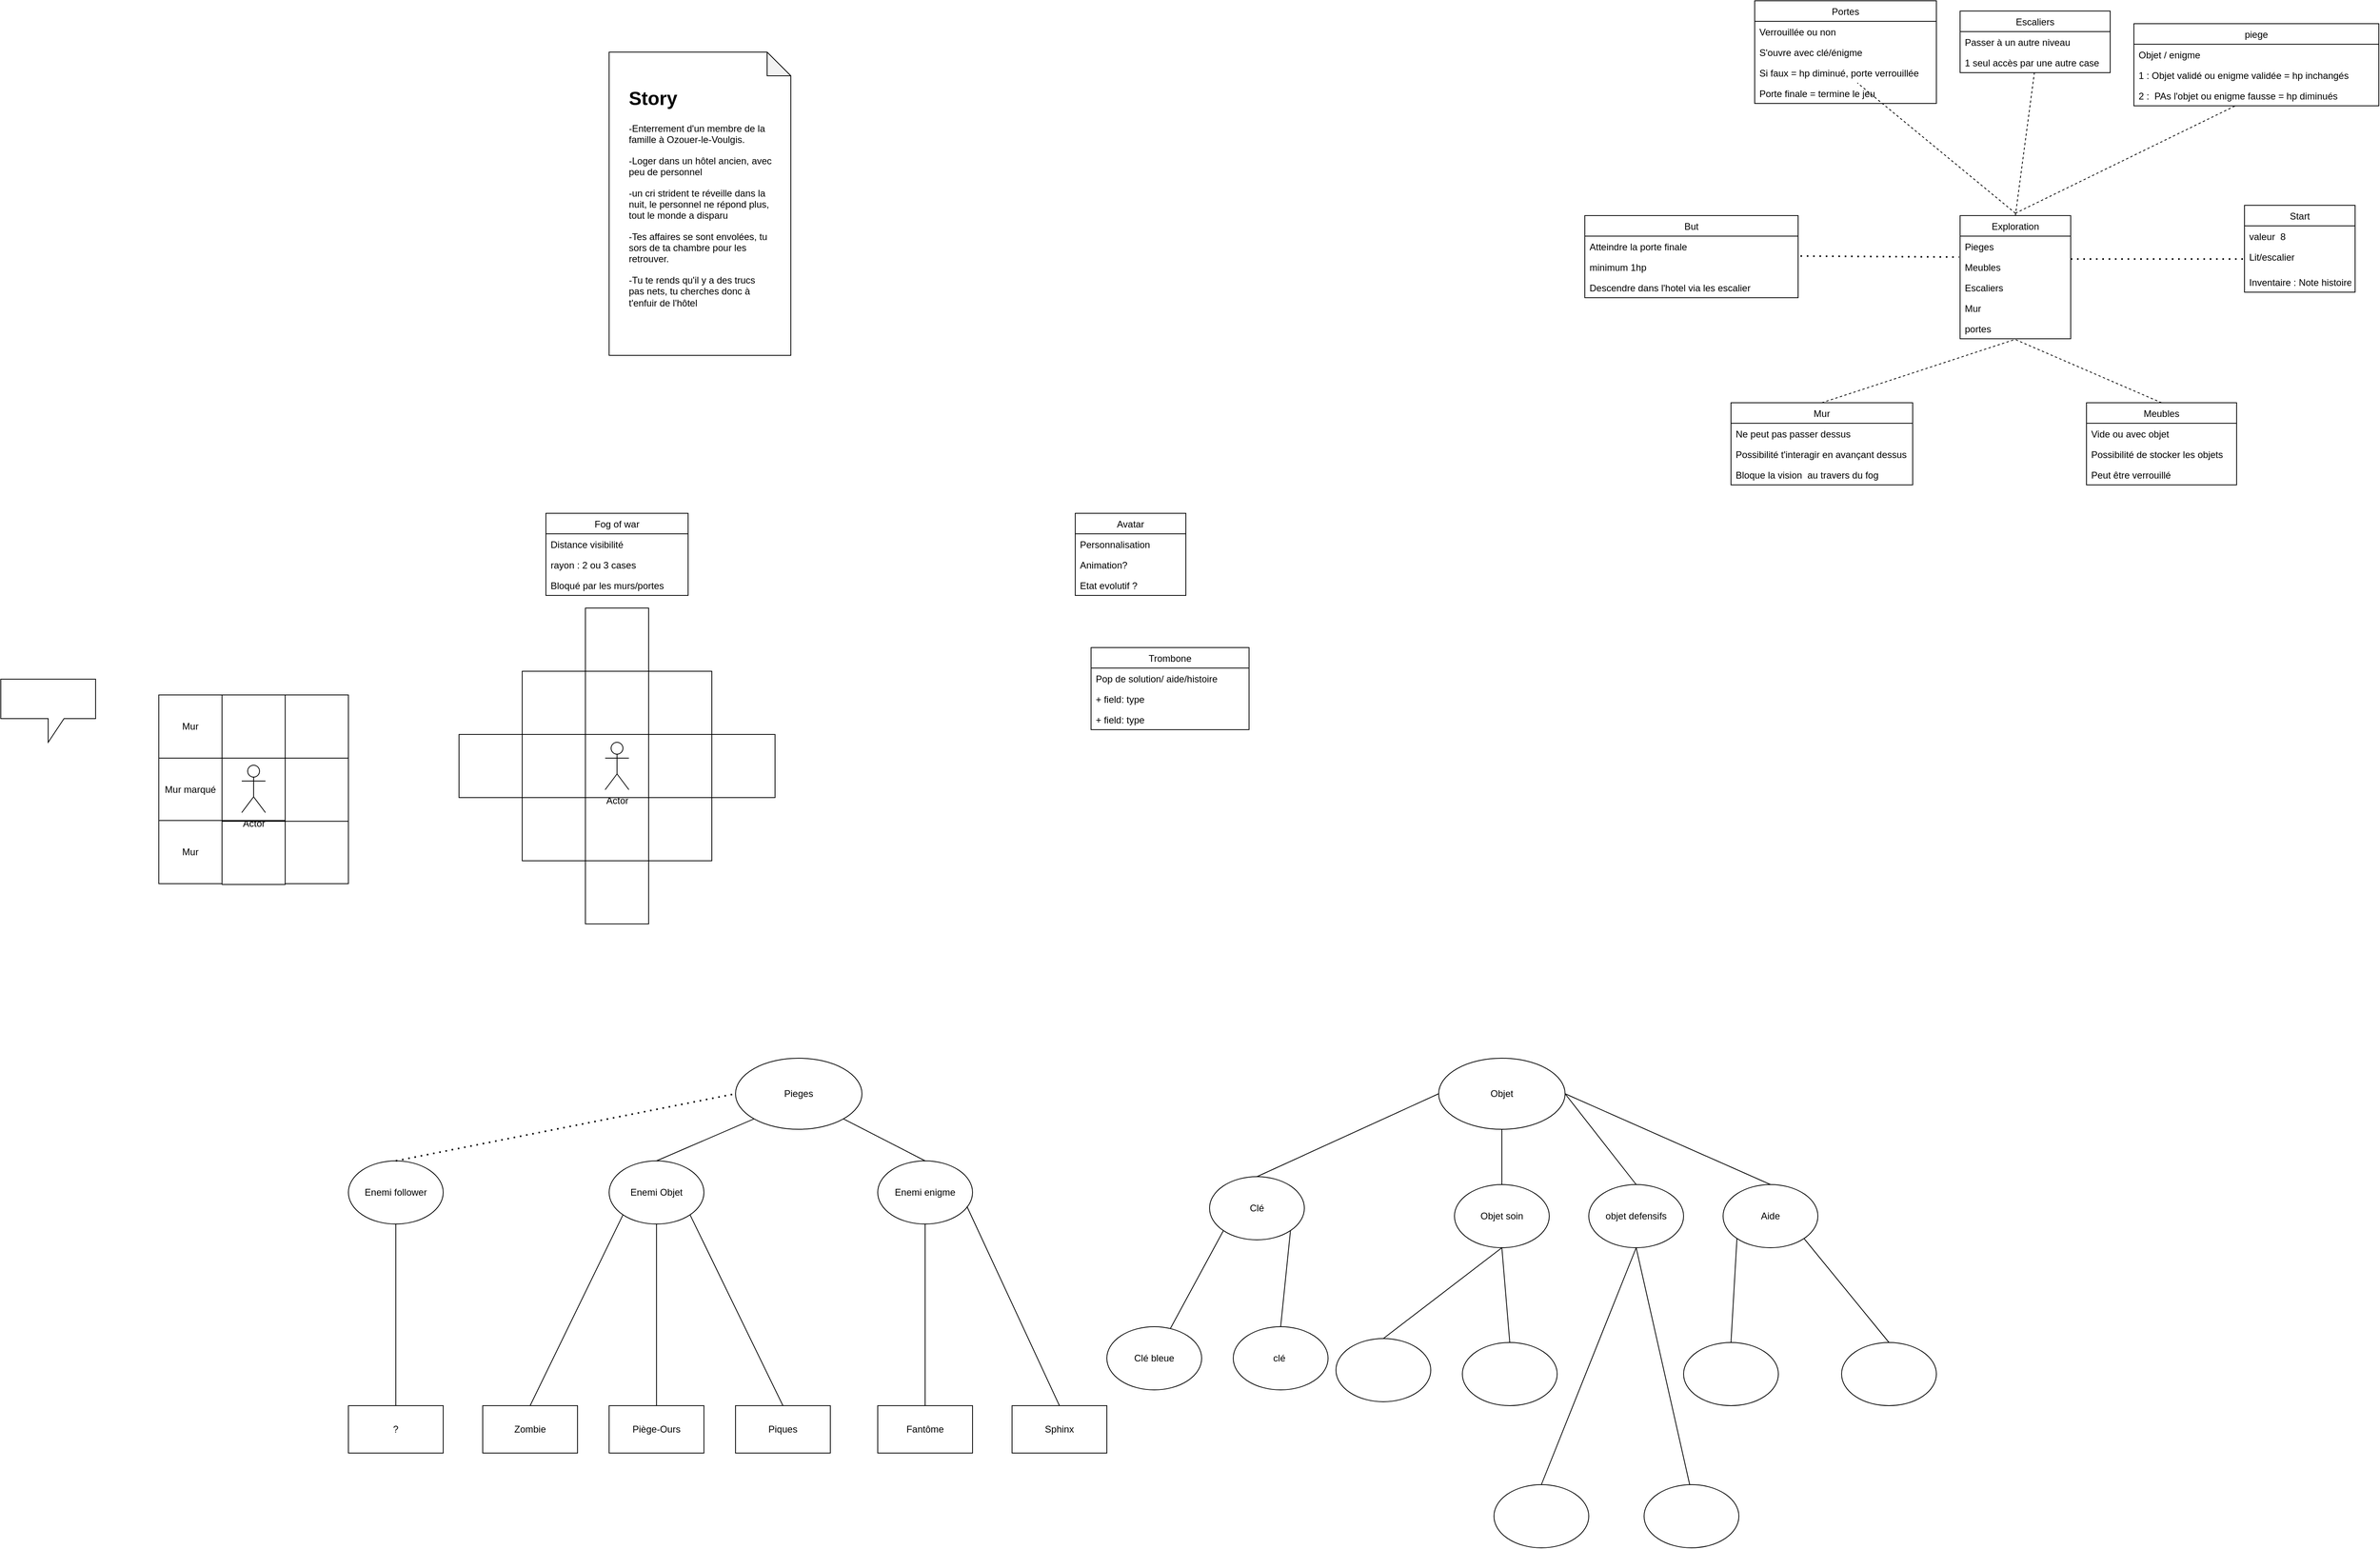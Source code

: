 <mxfile version="14.4.8" type="github">
  <diagram id="JyT0F6hxIeADFvEnfZUK" name="Page-1">
    <mxGraphModel dx="1979" dy="1806" grid="1" gridSize="10" guides="1" tooltips="1" connect="1" arrows="1" fold="1" page="1" pageScale="1" pageWidth="827" pageHeight="1169" math="0" shadow="0">
      <root>
        <mxCell id="0" />
        <mxCell id="1" parent="0" />
        <mxCell id="auzOqSTc4CJLRQck3vAb-1" value="Pieges" style="ellipse;whiteSpace=wrap;html=1;" vertex="1" parent="1">
          <mxGeometry x="390" y="230" width="160" height="90" as="geometry" />
        </mxCell>
        <mxCell id="auzOqSTc4CJLRQck3vAb-3" value="Zombie" style="rounded=0;whiteSpace=wrap;html=1;" vertex="1" parent="1">
          <mxGeometry x="70" y="670" width="120" height="60" as="geometry" />
        </mxCell>
        <mxCell id="auzOqSTc4CJLRQck3vAb-4" value="Piège-Ours" style="rounded=0;whiteSpace=wrap;html=1;" vertex="1" parent="1">
          <mxGeometry x="230" y="670" width="120" height="60" as="geometry" />
        </mxCell>
        <mxCell id="auzOqSTc4CJLRQck3vAb-5" value="Piques" style="rounded=0;whiteSpace=wrap;html=1;" vertex="1" parent="1">
          <mxGeometry x="390" y="670" width="120" height="60" as="geometry" />
        </mxCell>
        <mxCell id="auzOqSTc4CJLRQck3vAb-6" value="Fantôme" style="rounded=0;whiteSpace=wrap;html=1;" vertex="1" parent="1">
          <mxGeometry x="570" y="670" width="120" height="60" as="geometry" />
        </mxCell>
        <mxCell id="auzOqSTc4CJLRQck3vAb-7" value="Sphinx" style="rounded=0;whiteSpace=wrap;html=1;" vertex="1" parent="1">
          <mxGeometry x="740" y="670" width="120" height="60" as="geometry" />
        </mxCell>
        <mxCell id="auzOqSTc4CJLRQck3vAb-9" value="Enemi Objet" style="ellipse;whiteSpace=wrap;html=1;" vertex="1" parent="1">
          <mxGeometry x="230" y="360" width="120" height="80" as="geometry" />
        </mxCell>
        <mxCell id="auzOqSTc4CJLRQck3vAb-10" value="Enemi enigme" style="ellipse;whiteSpace=wrap;html=1;" vertex="1" parent="1">
          <mxGeometry x="570" y="360" width="120" height="80" as="geometry" />
        </mxCell>
        <mxCell id="auzOqSTc4CJLRQck3vAb-11" value="" style="endArrow=none;html=1;entryX=0;entryY=1;entryDx=0;entryDy=0;exitX=0.5;exitY=0;exitDx=0;exitDy=0;" edge="1" parent="1" source="auzOqSTc4CJLRQck3vAb-9" target="auzOqSTc4CJLRQck3vAb-1">
          <mxGeometry width="50" height="50" relative="1" as="geometry">
            <mxPoint x="340" y="350" as="sourcePoint" />
            <mxPoint x="390" y="300" as="targetPoint" />
          </mxGeometry>
        </mxCell>
        <mxCell id="auzOqSTc4CJLRQck3vAb-12" value="" style="endArrow=none;html=1;entryX=0.5;entryY=0;entryDx=0;entryDy=0;exitX=1;exitY=1;exitDx=0;exitDy=0;" edge="1" parent="1" source="auzOqSTc4CJLRQck3vAb-1" target="auzOqSTc4CJLRQck3vAb-10">
          <mxGeometry width="50" height="50" relative="1" as="geometry">
            <mxPoint x="580" y="320" as="sourcePoint" />
            <mxPoint x="630" y="270" as="targetPoint" />
          </mxGeometry>
        </mxCell>
        <mxCell id="auzOqSTc4CJLRQck3vAb-14" value="" style="endArrow=none;html=1;entryX=0;entryY=1;entryDx=0;entryDy=0;exitX=0.5;exitY=0;exitDx=0;exitDy=0;" edge="1" parent="1" source="auzOqSTc4CJLRQck3vAb-3" target="auzOqSTc4CJLRQck3vAb-9">
          <mxGeometry width="50" height="50" relative="1" as="geometry">
            <mxPoint x="90" y="570" as="sourcePoint" />
            <mxPoint x="140" y="520" as="targetPoint" />
          </mxGeometry>
        </mxCell>
        <mxCell id="auzOqSTc4CJLRQck3vAb-15" value="" style="endArrow=none;html=1;entryX=0.5;entryY=1;entryDx=0;entryDy=0;exitX=0.5;exitY=0;exitDx=0;exitDy=0;" edge="1" parent="1" source="auzOqSTc4CJLRQck3vAb-4" target="auzOqSTc4CJLRQck3vAb-9">
          <mxGeometry width="50" height="50" relative="1" as="geometry">
            <mxPoint x="240" y="585" as="sourcePoint" />
            <mxPoint x="290" y="535" as="targetPoint" />
          </mxGeometry>
        </mxCell>
        <mxCell id="auzOqSTc4CJLRQck3vAb-16" value="" style="endArrow=none;html=1;entryX=1;entryY=1;entryDx=0;entryDy=0;exitX=0.5;exitY=0;exitDx=0;exitDy=0;" edge="1" parent="1" source="auzOqSTc4CJLRQck3vAb-5" target="auzOqSTc4CJLRQck3vAb-9">
          <mxGeometry width="50" height="50" relative="1" as="geometry">
            <mxPoint x="410" y="570" as="sourcePoint" />
            <mxPoint x="460" y="520" as="targetPoint" />
          </mxGeometry>
        </mxCell>
        <mxCell id="auzOqSTc4CJLRQck3vAb-17" value="" style="endArrow=none;html=1;entryX=0.5;entryY=1;entryDx=0;entryDy=0;exitX=0.5;exitY=0;exitDx=0;exitDy=0;" edge="1" parent="1" source="auzOqSTc4CJLRQck3vAb-6" target="auzOqSTc4CJLRQck3vAb-10">
          <mxGeometry width="50" height="50" relative="1" as="geometry">
            <mxPoint x="680" y="600" as="sourcePoint" />
            <mxPoint x="730" y="550" as="targetPoint" />
          </mxGeometry>
        </mxCell>
        <mxCell id="auzOqSTc4CJLRQck3vAb-18" value="" style="endArrow=none;html=1;entryX=0.941;entryY=0.722;entryDx=0;entryDy=0;entryPerimeter=0;exitX=0.5;exitY=0;exitDx=0;exitDy=0;" edge="1" parent="1" source="auzOqSTc4CJLRQck3vAb-7" target="auzOqSTc4CJLRQck3vAb-10">
          <mxGeometry width="50" height="50" relative="1" as="geometry">
            <mxPoint x="780" y="600" as="sourcePoint" />
            <mxPoint x="830" y="550" as="targetPoint" />
          </mxGeometry>
        </mxCell>
        <mxCell id="auzOqSTc4CJLRQck3vAb-20" value="Enemi follower" style="ellipse;whiteSpace=wrap;html=1;" vertex="1" parent="1">
          <mxGeometry x="-100" y="360" width="120" height="80" as="geometry" />
        </mxCell>
        <mxCell id="auzOqSTc4CJLRQck3vAb-21" value="" style="endArrow=none;html=1;entryX=0.5;entryY=1;entryDx=0;entryDy=0;exitX=0.5;exitY=0;exitDx=0;exitDy=0;" edge="1" parent="1" source="auzOqSTc4CJLRQck3vAb-22" target="auzOqSTc4CJLRQck3vAb-20">
          <mxGeometry width="50" height="50" relative="1" as="geometry">
            <mxPoint x="-70" y="670" as="sourcePoint" />
            <mxPoint x="100" y="440" as="targetPoint" />
            <Array as="points" />
          </mxGeometry>
        </mxCell>
        <mxCell id="auzOqSTc4CJLRQck3vAb-22" value="?" style="rounded=0;whiteSpace=wrap;html=1;" vertex="1" parent="1">
          <mxGeometry x="-100" y="670" width="120" height="60" as="geometry" />
        </mxCell>
        <mxCell id="auzOqSTc4CJLRQck3vAb-24" value="" style="endArrow=none;dashed=1;html=1;dashPattern=1 3;strokeWidth=2;entryX=0;entryY=0.5;entryDx=0;entryDy=0;exitX=0.5;exitY=0;exitDx=0;exitDy=0;" edge="1" parent="1" source="auzOqSTc4CJLRQck3vAb-20" target="auzOqSTc4CJLRQck3vAb-1">
          <mxGeometry width="50" height="50" relative="1" as="geometry">
            <mxPoint x="130" y="360" as="sourcePoint" />
            <mxPoint x="180" y="310" as="targetPoint" />
          </mxGeometry>
        </mxCell>
        <mxCell id="auzOqSTc4CJLRQck3vAb-27" value="Objet" style="ellipse;whiteSpace=wrap;html=1;" vertex="1" parent="1">
          <mxGeometry x="1280" y="230" width="160" height="90" as="geometry" />
        </mxCell>
        <mxCell id="auzOqSTc4CJLRQck3vAb-28" value="" style="endArrow=none;html=1;entryX=0;entryY=0.5;entryDx=0;entryDy=0;exitX=0.5;exitY=0;exitDx=0;exitDy=0;" edge="1" parent="1" source="auzOqSTc4CJLRQck3vAb-30" target="auzOqSTc4CJLRQck3vAb-27">
          <mxGeometry width="50" height="50" relative="1" as="geometry">
            <mxPoint x="1200" y="390" as="sourcePoint" />
            <mxPoint x="1300" y="300" as="targetPoint" />
            <Array as="points" />
          </mxGeometry>
        </mxCell>
        <mxCell id="auzOqSTc4CJLRQck3vAb-29" value="" style="endArrow=none;html=1;exitX=0.5;exitY=1;exitDx=0;exitDy=0;entryX=0.5;entryY=0;entryDx=0;entryDy=0;" edge="1" parent="1" source="auzOqSTc4CJLRQck3vAb-27" target="auzOqSTc4CJLRQck3vAb-31">
          <mxGeometry width="50" height="50" relative="1" as="geometry">
            <mxPoint x="1419.999" y="306.82" as="sourcePoint" />
            <mxPoint x="1500" y="390" as="targetPoint" />
          </mxGeometry>
        </mxCell>
        <mxCell id="auzOqSTc4CJLRQck3vAb-30" value="Clé" style="ellipse;whiteSpace=wrap;html=1;" vertex="1" parent="1">
          <mxGeometry x="990" y="380" width="120" height="80" as="geometry" />
        </mxCell>
        <mxCell id="auzOqSTc4CJLRQck3vAb-31" value="Objet soin" style="ellipse;whiteSpace=wrap;html=1;" vertex="1" parent="1">
          <mxGeometry x="1300" y="390" width="120" height="80" as="geometry" />
        </mxCell>
        <mxCell id="auzOqSTc4CJLRQck3vAb-32" value="" style="endArrow=none;html=1;entryX=1;entryY=0.5;entryDx=0;entryDy=0;exitX=0.5;exitY=0;exitDx=0;exitDy=0;" edge="1" parent="1" source="auzOqSTc4CJLRQck3vAb-33" target="auzOqSTc4CJLRQck3vAb-27">
          <mxGeometry width="50" height="50" relative="1" as="geometry">
            <mxPoint x="1740" y="400" as="sourcePoint" />
            <mxPoint x="1650" y="310" as="targetPoint" />
          </mxGeometry>
        </mxCell>
        <mxCell id="auzOqSTc4CJLRQck3vAb-33" value="objet defensifs" style="ellipse;whiteSpace=wrap;html=1;" vertex="1" parent="1">
          <mxGeometry x="1470" y="390" width="120" height="80" as="geometry" />
        </mxCell>
        <mxCell id="auzOqSTc4CJLRQck3vAb-34" value="" style="endArrow=none;html=1;exitX=1;exitY=0.5;exitDx=0;exitDy=0;entryX=0.5;entryY=0;entryDx=0;entryDy=0;" edge="1" parent="1" source="auzOqSTc4CJLRQck3vAb-27" target="auzOqSTc4CJLRQck3vAb-35">
          <mxGeometry width="50" height="50" relative="1" as="geometry">
            <mxPoint x="1570" y="320" as="sourcePoint" />
            <mxPoint x="1620" y="270" as="targetPoint" />
          </mxGeometry>
        </mxCell>
        <mxCell id="auzOqSTc4CJLRQck3vAb-35" value="Aide" style="ellipse;whiteSpace=wrap;html=1;" vertex="1" parent="1">
          <mxGeometry x="1640" y="390" width="120" height="80" as="geometry" />
        </mxCell>
        <mxCell id="auzOqSTc4CJLRQck3vAb-36" value="" style="endArrow=none;html=1;entryX=0;entryY=1;entryDx=0;entryDy=0;" edge="1" parent="1" source="auzOqSTc4CJLRQck3vAb-42" target="auzOqSTc4CJLRQck3vAb-30">
          <mxGeometry width="50" height="50" relative="1" as="geometry">
            <mxPoint x="1100" y="580" as="sourcePoint" />
            <mxPoint x="1160" y="460" as="targetPoint" />
          </mxGeometry>
        </mxCell>
        <mxCell id="auzOqSTc4CJLRQck3vAb-37" value="" style="endArrow=none;html=1;entryX=0.5;entryY=1;entryDx=0;entryDy=0;exitX=0.5;exitY=0;exitDx=0;exitDy=0;" edge="1" parent="1" source="auzOqSTc4CJLRQck3vAb-43" target="auzOqSTc4CJLRQck3vAb-31">
          <mxGeometry width="50" height="50" relative="1" as="geometry">
            <mxPoint x="1270" y="590" as="sourcePoint" />
            <mxPoint x="1350" y="470" as="targetPoint" />
          </mxGeometry>
        </mxCell>
        <mxCell id="auzOqSTc4CJLRQck3vAb-38" value="" style="endArrow=none;html=1;entryX=0.5;entryY=1;entryDx=0;entryDy=0;exitX=0.5;exitY=0;exitDx=0;exitDy=0;" edge="1" parent="1" source="auzOqSTc4CJLRQck3vAb-44" target="auzOqSTc4CJLRQck3vAb-31">
          <mxGeometry width="50" height="50" relative="1" as="geometry">
            <mxPoint x="1430" y="590" as="sourcePoint" />
            <mxPoint x="1400" y="500" as="targetPoint" />
          </mxGeometry>
        </mxCell>
        <mxCell id="auzOqSTc4CJLRQck3vAb-39" value="" style="endArrow=none;html=1;entryX=0.5;entryY=1;entryDx=0;entryDy=0;exitX=0.5;exitY=0;exitDx=0;exitDy=0;" edge="1" parent="1" source="auzOqSTc4CJLRQck3vAb-45" target="auzOqSTc4CJLRQck3vAb-33">
          <mxGeometry width="50" height="50" relative="1" as="geometry">
            <mxPoint x="1530" y="580" as="sourcePoint" />
            <mxPoint x="1540" y="500" as="targetPoint" />
          </mxGeometry>
        </mxCell>
        <mxCell id="auzOqSTc4CJLRQck3vAb-40" value="" style="endArrow=none;html=1;entryX=0;entryY=1;entryDx=0;entryDy=0;exitX=0.5;exitY=0;exitDx=0;exitDy=0;" edge="1" parent="1" source="auzOqSTc4CJLRQck3vAb-47" target="auzOqSTc4CJLRQck3vAb-35">
          <mxGeometry width="50" height="50" relative="1" as="geometry">
            <mxPoint x="1640" y="590" as="sourcePoint" />
            <mxPoint x="1690" y="470" as="targetPoint" />
          </mxGeometry>
        </mxCell>
        <mxCell id="auzOqSTc4CJLRQck3vAb-41" value="" style="endArrow=none;html=1;entryX=1;entryY=1;entryDx=0;entryDy=0;exitX=0.5;exitY=0;exitDx=0;exitDy=0;" edge="1" parent="1" source="auzOqSTc4CJLRQck3vAb-46" target="auzOqSTc4CJLRQck3vAb-35">
          <mxGeometry width="50" height="50" relative="1" as="geometry">
            <mxPoint x="1800" y="590" as="sourcePoint" />
            <mxPoint x="1810" y="510" as="targetPoint" />
          </mxGeometry>
        </mxCell>
        <mxCell id="auzOqSTc4CJLRQck3vAb-42" value="Clé bleue" style="ellipse;whiteSpace=wrap;html=1;" vertex="1" parent="1">
          <mxGeometry x="860" y="570" width="120" height="80" as="geometry" />
        </mxCell>
        <mxCell id="auzOqSTc4CJLRQck3vAb-43" value="" style="ellipse;whiteSpace=wrap;html=1;" vertex="1" parent="1">
          <mxGeometry x="1150" y="585" width="120" height="80" as="geometry" />
        </mxCell>
        <mxCell id="auzOqSTc4CJLRQck3vAb-44" value="" style="ellipse;whiteSpace=wrap;html=1;" vertex="1" parent="1">
          <mxGeometry x="1310" y="590" width="120" height="80" as="geometry" />
        </mxCell>
        <mxCell id="auzOqSTc4CJLRQck3vAb-45" value="" style="ellipse;whiteSpace=wrap;html=1;" vertex="1" parent="1">
          <mxGeometry x="1350" y="770" width="120" height="80" as="geometry" />
        </mxCell>
        <mxCell id="auzOqSTc4CJLRQck3vAb-46" value="" style="ellipse;whiteSpace=wrap;html=1;" vertex="1" parent="1">
          <mxGeometry x="1790" y="590" width="120" height="80" as="geometry" />
        </mxCell>
        <mxCell id="auzOqSTc4CJLRQck3vAb-47" value="" style="ellipse;whiteSpace=wrap;html=1;" vertex="1" parent="1">
          <mxGeometry x="1590" y="590" width="120" height="80" as="geometry" />
        </mxCell>
        <mxCell id="auzOqSTc4CJLRQck3vAb-48" value="" style="endArrow=none;html=1;entryX=0.5;entryY=1;entryDx=0;entryDy=0;" edge="1" parent="1" target="auzOqSTc4CJLRQck3vAb-33">
          <mxGeometry width="50" height="50" relative="1" as="geometry">
            <mxPoint x="1600" y="780" as="sourcePoint" />
            <mxPoint x="1580" y="560" as="targetPoint" />
          </mxGeometry>
        </mxCell>
        <mxCell id="auzOqSTc4CJLRQck3vAb-49" value="" style="ellipse;whiteSpace=wrap;html=1;" vertex="1" parent="1">
          <mxGeometry x="1540" y="770" width="120" height="80" as="geometry" />
        </mxCell>
        <mxCell id="auzOqSTc4CJLRQck3vAb-51" value="clé&amp;nbsp;" style="ellipse;whiteSpace=wrap;html=1;" vertex="1" parent="1">
          <mxGeometry x="1020" y="570" width="120" height="80" as="geometry" />
        </mxCell>
        <mxCell id="auzOqSTc4CJLRQck3vAb-52" value="" style="endArrow=none;html=1;entryX=1;entryY=1;entryDx=0;entryDy=0;exitX=0.5;exitY=0;exitDx=0;exitDy=0;" edge="1" parent="1" source="auzOqSTc4CJLRQck3vAb-51" target="auzOqSTc4CJLRQck3vAb-30">
          <mxGeometry width="50" height="50" relative="1" as="geometry">
            <mxPoint x="1270" y="590" as="sourcePoint" />
            <mxPoint x="1320" y="540" as="targetPoint" />
          </mxGeometry>
        </mxCell>
        <mxCell id="auzOqSTc4CJLRQck3vAb-53" value="Fog of war" style="swimlane;fontStyle=0;childLayout=stackLayout;horizontal=1;startSize=26;fillColor=none;horizontalStack=0;resizeParent=1;resizeParentMax=0;resizeLast=0;collapsible=1;marginBottom=0;" vertex="1" parent="1">
          <mxGeometry x="150" y="-460" width="180" height="104" as="geometry" />
        </mxCell>
        <mxCell id="auzOqSTc4CJLRQck3vAb-54" value="Distance visibilité" style="text;strokeColor=none;fillColor=none;align=left;verticalAlign=top;spacingLeft=4;spacingRight=4;overflow=hidden;rotatable=0;points=[[0,0.5],[1,0.5]];portConstraint=eastwest;" vertex="1" parent="auzOqSTc4CJLRQck3vAb-53">
          <mxGeometry y="26" width="180" height="26" as="geometry" />
        </mxCell>
        <mxCell id="auzOqSTc4CJLRQck3vAb-55" value="rayon : 2 ou 3 cases" style="text;strokeColor=none;fillColor=none;align=left;verticalAlign=top;spacingLeft=4;spacingRight=4;overflow=hidden;rotatable=0;points=[[0,0.5],[1,0.5]];portConstraint=eastwest;" vertex="1" parent="auzOqSTc4CJLRQck3vAb-53">
          <mxGeometry y="52" width="180" height="26" as="geometry" />
        </mxCell>
        <mxCell id="auzOqSTc4CJLRQck3vAb-56" value="Bloqué par les murs/portes" style="text;strokeColor=none;fillColor=none;align=left;verticalAlign=top;spacingLeft=4;spacingRight=4;overflow=hidden;rotatable=0;points=[[0,0.5],[1,0.5]];portConstraint=eastwest;" vertex="1" parent="auzOqSTc4CJLRQck3vAb-53">
          <mxGeometry y="78" width="180" height="26" as="geometry" />
        </mxCell>
        <mxCell id="auzOqSTc4CJLRQck3vAb-57" value="Avatar" style="swimlane;fontStyle=0;childLayout=stackLayout;horizontal=1;startSize=26;fillColor=none;horizontalStack=0;resizeParent=1;resizeParentMax=0;resizeLast=0;collapsible=1;marginBottom=0;" vertex="1" parent="1">
          <mxGeometry x="820" y="-460" width="140" height="104" as="geometry" />
        </mxCell>
        <mxCell id="auzOqSTc4CJLRQck3vAb-58" value="Personnalisation" style="text;strokeColor=none;fillColor=none;align=left;verticalAlign=top;spacingLeft=4;spacingRight=4;overflow=hidden;rotatable=0;points=[[0,0.5],[1,0.5]];portConstraint=eastwest;" vertex="1" parent="auzOqSTc4CJLRQck3vAb-57">
          <mxGeometry y="26" width="140" height="26" as="geometry" />
        </mxCell>
        <mxCell id="auzOqSTc4CJLRQck3vAb-59" value="Animation?" style="text;strokeColor=none;fillColor=none;align=left;verticalAlign=top;spacingLeft=4;spacingRight=4;overflow=hidden;rotatable=0;points=[[0,0.5],[1,0.5]];portConstraint=eastwest;" vertex="1" parent="auzOqSTc4CJLRQck3vAb-57">
          <mxGeometry y="52" width="140" height="26" as="geometry" />
        </mxCell>
        <mxCell id="auzOqSTc4CJLRQck3vAb-60" value="Etat evolutif ?" style="text;strokeColor=none;fillColor=none;align=left;verticalAlign=top;spacingLeft=4;spacingRight=4;overflow=hidden;rotatable=0;points=[[0,0.5],[1,0.5]];portConstraint=eastwest;" vertex="1" parent="auzOqSTc4CJLRQck3vAb-57">
          <mxGeometry y="78" width="140" height="26" as="geometry" />
        </mxCell>
        <mxCell id="auzOqSTc4CJLRQck3vAb-70" value="" style="whiteSpace=wrap;html=1;aspect=fixed;" vertex="1" parent="1">
          <mxGeometry x="200" y="-20" width="80" height="80" as="geometry" />
        </mxCell>
        <mxCell id="auzOqSTc4CJLRQck3vAb-76" value="" style="whiteSpace=wrap;html=1;aspect=fixed;" vertex="1" parent="1">
          <mxGeometry x="200" y="-180" width="80" height="80" as="geometry" />
        </mxCell>
        <mxCell id="auzOqSTc4CJLRQck3vAb-77" value="" style="whiteSpace=wrap;html=1;aspect=fixed;" vertex="1" parent="1">
          <mxGeometry x="120" y="-180" width="80" height="80" as="geometry" />
        </mxCell>
        <mxCell id="auzOqSTc4CJLRQck3vAb-78" value="" style="whiteSpace=wrap;html=1;aspect=fixed;" vertex="1" parent="1">
          <mxGeometry x="280" y="-180" width="80" height="80" as="geometry" />
        </mxCell>
        <mxCell id="auzOqSTc4CJLRQck3vAb-79" value="" style="whiteSpace=wrap;html=1;aspect=fixed;" vertex="1" parent="1">
          <mxGeometry x="200" y="-260" width="80" height="80" as="geometry" />
        </mxCell>
        <mxCell id="auzOqSTc4CJLRQck3vAb-80" value="" style="whiteSpace=wrap;html=1;aspect=fixed;" vertex="1" parent="1">
          <mxGeometry x="200" y="-100" width="80" height="80" as="geometry" />
        </mxCell>
        <mxCell id="auzOqSTc4CJLRQck3vAb-81" value="" style="whiteSpace=wrap;html=1;aspect=fixed;" vertex="1" parent="1">
          <mxGeometry x="40" y="-180" width="80" height="80" as="geometry" />
        </mxCell>
        <mxCell id="auzOqSTc4CJLRQck3vAb-82" value="" style="whiteSpace=wrap;html=1;aspect=fixed;" vertex="1" parent="1">
          <mxGeometry x="360" y="-180" width="80" height="80" as="geometry" />
        </mxCell>
        <mxCell id="auzOqSTc4CJLRQck3vAb-83" value="" style="whiteSpace=wrap;html=1;aspect=fixed;" vertex="1" parent="1">
          <mxGeometry x="200" y="-340" width="80" height="80" as="geometry" />
        </mxCell>
        <mxCell id="auzOqSTc4CJLRQck3vAb-84" value="" style="whiteSpace=wrap;html=1;aspect=fixed;" vertex="1" parent="1">
          <mxGeometry x="120" y="-100" width="80" height="80" as="geometry" />
        </mxCell>
        <mxCell id="auzOqSTc4CJLRQck3vAb-85" value="" style="whiteSpace=wrap;html=1;aspect=fixed;" vertex="1" parent="1">
          <mxGeometry x="120" y="-260" width="80" height="80" as="geometry" />
        </mxCell>
        <mxCell id="auzOqSTc4CJLRQck3vAb-86" value="" style="whiteSpace=wrap;html=1;aspect=fixed;" vertex="1" parent="1">
          <mxGeometry x="280" y="-260" width="80" height="80" as="geometry" />
        </mxCell>
        <mxCell id="auzOqSTc4CJLRQck3vAb-87" value="" style="whiteSpace=wrap;html=1;aspect=fixed;" vertex="1" parent="1">
          <mxGeometry x="280" y="-100" width="80" height="80" as="geometry" />
        </mxCell>
        <mxCell id="auzOqSTc4CJLRQck3vAb-88" value="Actor" style="shape=umlActor;verticalLabelPosition=bottom;verticalAlign=top;html=1;outlineConnect=0;" vertex="1" parent="1">
          <mxGeometry x="225" y="-170" width="30" height="60" as="geometry" />
        </mxCell>
        <mxCell id="auzOqSTc4CJLRQck3vAb-89" value="But" style="swimlane;fontStyle=0;childLayout=stackLayout;horizontal=1;startSize=26;fillColor=none;horizontalStack=0;resizeParent=1;resizeParentMax=0;resizeLast=0;collapsible=1;marginBottom=0;" vertex="1" parent="1">
          <mxGeometry x="1465" y="-837" width="270" height="104" as="geometry" />
        </mxCell>
        <mxCell id="auzOqSTc4CJLRQck3vAb-90" value="Atteindre la porte finale" style="text;strokeColor=none;fillColor=none;align=left;verticalAlign=top;spacingLeft=4;spacingRight=4;overflow=hidden;rotatable=0;points=[[0,0.5],[1,0.5]];portConstraint=eastwest;" vertex="1" parent="auzOqSTc4CJLRQck3vAb-89">
          <mxGeometry y="26" width="270" height="26" as="geometry" />
        </mxCell>
        <mxCell id="auzOqSTc4CJLRQck3vAb-91" value="minimum 1hp" style="text;strokeColor=none;fillColor=none;align=left;verticalAlign=top;spacingLeft=4;spacingRight=4;overflow=hidden;rotatable=0;points=[[0,0.5],[1,0.5]];portConstraint=eastwest;" vertex="1" parent="auzOqSTc4CJLRQck3vAb-89">
          <mxGeometry y="52" width="270" height="26" as="geometry" />
        </mxCell>
        <mxCell id="auzOqSTc4CJLRQck3vAb-149" value="Descendre dans l&#39;hotel via les escalier" style="text;strokeColor=none;fillColor=none;align=left;verticalAlign=top;spacingLeft=4;spacingRight=4;overflow=hidden;rotatable=0;points=[[0,0.5],[1,0.5]];portConstraint=eastwest;" vertex="1" parent="auzOqSTc4CJLRQck3vAb-89">
          <mxGeometry y="78" width="270" height="26" as="geometry" />
        </mxCell>
        <mxCell id="auzOqSTc4CJLRQck3vAb-93" value="Start" style="swimlane;fontStyle=0;childLayout=stackLayout;horizontal=1;startSize=26;fillColor=none;horizontalStack=0;resizeParent=1;resizeParentMax=0;resizeLast=0;collapsible=1;marginBottom=0;" vertex="1" parent="1">
          <mxGeometry x="2300" y="-850" width="140" height="110" as="geometry" />
        </mxCell>
        <mxCell id="auzOqSTc4CJLRQck3vAb-97" value="valeur  8" style="text;strokeColor=none;fillColor=none;align=left;verticalAlign=top;spacingLeft=4;spacingRight=4;overflow=hidden;rotatable=0;points=[[0,0.5],[1,0.5]];portConstraint=eastwest;" vertex="1" parent="auzOqSTc4CJLRQck3vAb-93">
          <mxGeometry y="26" width="140" height="26" as="geometry" />
        </mxCell>
        <mxCell id="auzOqSTc4CJLRQck3vAb-94" value="Lit/escalier" style="text;strokeColor=none;fillColor=none;align=left;verticalAlign=top;spacingLeft=4;spacingRight=4;overflow=hidden;rotatable=0;points=[[0,0.5],[1,0.5]];portConstraint=eastwest;" vertex="1" parent="auzOqSTc4CJLRQck3vAb-93">
          <mxGeometry y="52" width="140" height="32" as="geometry" />
        </mxCell>
        <mxCell id="auzOqSTc4CJLRQck3vAb-98" value="Inventaire : Note histoire" style="text;strokeColor=none;fillColor=none;align=left;verticalAlign=top;spacingLeft=4;spacingRight=4;overflow=hidden;rotatable=0;points=[[0,0.5],[1,0.5]];portConstraint=eastwest;" vertex="1" parent="auzOqSTc4CJLRQck3vAb-93">
          <mxGeometry y="84" width="140" height="26" as="geometry" />
        </mxCell>
        <mxCell id="auzOqSTc4CJLRQck3vAb-99" value="" style="endArrow=none;dashed=1;html=1;dashPattern=1 3;strokeWidth=2;entryX=0;entryY=0.5;entryDx=0;entryDy=0;" edge="1" parent="1" target="auzOqSTc4CJLRQck3vAb-94">
          <mxGeometry width="50" height="50" relative="1" as="geometry">
            <mxPoint x="2080" y="-782" as="sourcePoint" />
            <mxPoint x="1960" y="-850" as="targetPoint" />
          </mxGeometry>
        </mxCell>
        <mxCell id="auzOqSTc4CJLRQck3vAb-100" value="Trombone" style="swimlane;fontStyle=0;childLayout=stackLayout;horizontal=1;startSize=26;fillColor=none;horizontalStack=0;resizeParent=1;resizeParentMax=0;resizeLast=0;collapsible=1;marginBottom=0;" vertex="1" parent="1">
          <mxGeometry x="840" y="-290" width="200" height="104" as="geometry" />
        </mxCell>
        <mxCell id="auzOqSTc4CJLRQck3vAb-101" value="Pop de solution/ aide/histoire" style="text;strokeColor=none;fillColor=none;align=left;verticalAlign=top;spacingLeft=4;spacingRight=4;overflow=hidden;rotatable=0;points=[[0,0.5],[1,0.5]];portConstraint=eastwest;" vertex="1" parent="auzOqSTc4CJLRQck3vAb-100">
          <mxGeometry y="26" width="200" height="26" as="geometry" />
        </mxCell>
        <mxCell id="auzOqSTc4CJLRQck3vAb-102" value="+ field: type" style="text;strokeColor=none;fillColor=none;align=left;verticalAlign=top;spacingLeft=4;spacingRight=4;overflow=hidden;rotatable=0;points=[[0,0.5],[1,0.5]];portConstraint=eastwest;" vertex="1" parent="auzOqSTc4CJLRQck3vAb-100">
          <mxGeometry y="52" width="200" height="26" as="geometry" />
        </mxCell>
        <mxCell id="auzOqSTc4CJLRQck3vAb-103" value="+ field: type" style="text;strokeColor=none;fillColor=none;align=left;verticalAlign=top;spacingLeft=4;spacingRight=4;overflow=hidden;rotatable=0;points=[[0,0.5],[1,0.5]];portConstraint=eastwest;" vertex="1" parent="auzOqSTc4CJLRQck3vAb-100">
          <mxGeometry y="78" width="200" height="26" as="geometry" />
        </mxCell>
        <mxCell id="auzOqSTc4CJLRQck3vAb-104" value="Exploration" style="swimlane;fontStyle=0;childLayout=stackLayout;horizontal=1;startSize=26;fillColor=none;horizontalStack=0;resizeParent=1;resizeParentMax=0;resizeLast=0;collapsible=1;marginBottom=0;" vertex="1" parent="1">
          <mxGeometry x="1940" y="-837" width="140" height="156" as="geometry" />
        </mxCell>
        <mxCell id="auzOqSTc4CJLRQck3vAb-105" value="Pieges" style="text;strokeColor=none;fillColor=none;align=left;verticalAlign=top;spacingLeft=4;spacingRight=4;overflow=hidden;rotatable=0;points=[[0,0.5],[1,0.5]];portConstraint=eastwest;" vertex="1" parent="auzOqSTc4CJLRQck3vAb-104">
          <mxGeometry y="26" width="140" height="26" as="geometry" />
        </mxCell>
        <mxCell id="auzOqSTc4CJLRQck3vAb-106" value="Meubles" style="text;strokeColor=none;fillColor=none;align=left;verticalAlign=top;spacingLeft=4;spacingRight=4;overflow=hidden;rotatable=0;points=[[0,0.5],[1,0.5]];portConstraint=eastwest;" vertex="1" parent="auzOqSTc4CJLRQck3vAb-104">
          <mxGeometry y="52" width="140" height="26" as="geometry" />
        </mxCell>
        <mxCell id="auzOqSTc4CJLRQck3vAb-109" value="Escaliers" style="text;strokeColor=none;fillColor=none;align=left;verticalAlign=top;spacingLeft=4;spacingRight=4;overflow=hidden;rotatable=0;points=[[0,0.5],[1,0.5]];portConstraint=eastwest;" vertex="1" parent="auzOqSTc4CJLRQck3vAb-104">
          <mxGeometry y="78" width="140" height="26" as="geometry" />
        </mxCell>
        <mxCell id="auzOqSTc4CJLRQck3vAb-110" value="Mur" style="text;strokeColor=none;fillColor=none;align=left;verticalAlign=top;spacingLeft=4;spacingRight=4;overflow=hidden;rotatable=0;points=[[0,0.5],[1,0.5]];portConstraint=eastwest;" vertex="1" parent="auzOqSTc4CJLRQck3vAb-104">
          <mxGeometry y="104" width="140" height="26" as="geometry" />
        </mxCell>
        <mxCell id="auzOqSTc4CJLRQck3vAb-107" value="portes" style="text;strokeColor=none;fillColor=none;align=left;verticalAlign=top;spacingLeft=4;spacingRight=4;overflow=hidden;rotatable=0;points=[[0,0.5],[1,0.5]];portConstraint=eastwest;" vertex="1" parent="auzOqSTc4CJLRQck3vAb-104">
          <mxGeometry y="130" width="140" height="26" as="geometry" />
        </mxCell>
        <mxCell id="auzOqSTc4CJLRQck3vAb-111" value="" style="endArrow=none;dashed=1;html=1;" edge="1" parent="1" target="auzOqSTc4CJLRQck3vAb-115">
          <mxGeometry width="50" height="50" relative="1" as="geometry">
            <mxPoint x="2010" y="-840" as="sourcePoint" />
            <mxPoint x="2010" y="-980" as="targetPoint" />
          </mxGeometry>
        </mxCell>
        <mxCell id="auzOqSTc4CJLRQck3vAb-112" value="piege" style="swimlane;fontStyle=0;childLayout=stackLayout;horizontal=1;startSize=26;fillColor=none;horizontalStack=0;resizeParent=1;resizeParentMax=0;resizeLast=0;collapsible=1;marginBottom=0;" vertex="1" parent="1">
          <mxGeometry x="2160" y="-1080" width="310" height="104" as="geometry" />
        </mxCell>
        <mxCell id="auzOqSTc4CJLRQck3vAb-113" value="Objet / enigme" style="text;strokeColor=none;fillColor=none;align=left;verticalAlign=top;spacingLeft=4;spacingRight=4;overflow=hidden;rotatable=0;points=[[0,0.5],[1,0.5]];portConstraint=eastwest;" vertex="1" parent="auzOqSTc4CJLRQck3vAb-112">
          <mxGeometry y="26" width="310" height="26" as="geometry" />
        </mxCell>
        <mxCell id="auzOqSTc4CJLRQck3vAb-114" value="1 : Objet validé ou enigme validée = hp inchangés" style="text;strokeColor=none;fillColor=none;align=left;verticalAlign=top;spacingLeft=4;spacingRight=4;overflow=hidden;rotatable=0;points=[[0,0.5],[1,0.5]];portConstraint=eastwest;" vertex="1" parent="auzOqSTc4CJLRQck3vAb-112">
          <mxGeometry y="52" width="310" height="26" as="geometry" />
        </mxCell>
        <mxCell id="auzOqSTc4CJLRQck3vAb-115" value="2 :  PAs l&#39;objet ou enigme fausse = hp diminués" style="text;strokeColor=none;fillColor=none;align=left;verticalAlign=top;spacingLeft=4;spacingRight=4;overflow=hidden;rotatable=0;points=[[0,0.5],[1,0.5]];portConstraint=eastwest;" vertex="1" parent="auzOqSTc4CJLRQck3vAb-112">
          <mxGeometry y="78" width="310" height="26" as="geometry" />
        </mxCell>
        <mxCell id="auzOqSTc4CJLRQck3vAb-116" value="Meubles" style="swimlane;fontStyle=0;childLayout=stackLayout;horizontal=1;startSize=26;fillColor=none;horizontalStack=0;resizeParent=1;resizeParentMax=0;resizeLast=0;collapsible=1;marginBottom=0;" vertex="1" parent="1">
          <mxGeometry x="2100" y="-600" width="190" height="104" as="geometry" />
        </mxCell>
        <mxCell id="auzOqSTc4CJLRQck3vAb-117" value="Vide ou avec objet" style="text;strokeColor=none;fillColor=none;align=left;verticalAlign=top;spacingLeft=4;spacingRight=4;overflow=hidden;rotatable=0;points=[[0,0.5],[1,0.5]];portConstraint=eastwest;" vertex="1" parent="auzOqSTc4CJLRQck3vAb-116">
          <mxGeometry y="26" width="190" height="26" as="geometry" />
        </mxCell>
        <mxCell id="auzOqSTc4CJLRQck3vAb-118" value="Possibilité de stocker les objets" style="text;strokeColor=none;fillColor=none;align=left;verticalAlign=top;spacingLeft=4;spacingRight=4;overflow=hidden;rotatable=0;points=[[0,0.5],[1,0.5]];portConstraint=eastwest;" vertex="1" parent="auzOqSTc4CJLRQck3vAb-116">
          <mxGeometry y="52" width="190" height="26" as="geometry" />
        </mxCell>
        <mxCell id="auzOqSTc4CJLRQck3vAb-119" value="Peut être verrouillé" style="text;strokeColor=none;fillColor=none;align=left;verticalAlign=top;spacingLeft=4;spacingRight=4;overflow=hidden;rotatable=0;points=[[0,0.5],[1,0.5]];portConstraint=eastwest;" vertex="1" parent="auzOqSTc4CJLRQck3vAb-116">
          <mxGeometry y="78" width="190" height="26" as="geometry" />
        </mxCell>
        <mxCell id="auzOqSTc4CJLRQck3vAb-120" value="" style="endArrow=none;dashed=1;html=1;exitX=0.5;exitY=0;exitDx=0;exitDy=0;" edge="1" parent="1" source="auzOqSTc4CJLRQck3vAb-116">
          <mxGeometry width="50" height="50" relative="1" as="geometry">
            <mxPoint x="2000" y="-580" as="sourcePoint" />
            <mxPoint x="2010" y="-680" as="targetPoint" />
          </mxGeometry>
        </mxCell>
        <mxCell id="auzOqSTc4CJLRQck3vAb-121" value="" style="whiteSpace=wrap;html=1;aspect=fixed;" vertex="1" parent="1">
          <mxGeometry x="-260" y="-151" width="80" height="80" as="geometry" />
        </mxCell>
        <mxCell id="auzOqSTc4CJLRQck3vAb-122" value="Mur marqué" style="whiteSpace=wrap;html=1;aspect=fixed;" vertex="1" parent="1">
          <mxGeometry x="-340" y="-150" width="80" height="80" as="geometry" />
        </mxCell>
        <mxCell id="auzOqSTc4CJLRQck3vAb-123" value="" style="whiteSpace=wrap;html=1;aspect=fixed;" vertex="1" parent="1">
          <mxGeometry x="-260" y="-230" width="80" height="80" as="geometry" />
        </mxCell>
        <mxCell id="auzOqSTc4CJLRQck3vAb-124" value="Mur" style="whiteSpace=wrap;html=1;aspect=fixed;" vertex="1" parent="1">
          <mxGeometry x="-340" y="-230" width="80" height="80" as="geometry" />
        </mxCell>
        <mxCell id="auzOqSTc4CJLRQck3vAb-125" value="Mur" style="whiteSpace=wrap;html=1;aspect=fixed;" vertex="1" parent="1">
          <mxGeometry x="-340" y="-71" width="80" height="80" as="geometry" />
        </mxCell>
        <mxCell id="auzOqSTc4CJLRQck3vAb-126" value="" style="whiteSpace=wrap;html=1;aspect=fixed;" vertex="1" parent="1">
          <mxGeometry x="-260" y="-70" width="80" height="80" as="geometry" />
        </mxCell>
        <mxCell id="auzOqSTc4CJLRQck3vAb-127" value="" style="whiteSpace=wrap;html=1;aspect=fixed;" vertex="1" parent="1">
          <mxGeometry x="-180" y="-71" width="80" height="80" as="geometry" />
        </mxCell>
        <mxCell id="auzOqSTc4CJLRQck3vAb-128" value="" style="whiteSpace=wrap;html=1;aspect=fixed;" vertex="1" parent="1">
          <mxGeometry x="-180" y="-150" width="80" height="80" as="geometry" />
        </mxCell>
        <mxCell id="auzOqSTc4CJLRQck3vAb-129" value="" style="whiteSpace=wrap;html=1;aspect=fixed;" vertex="1" parent="1">
          <mxGeometry x="-180" y="-230" width="80" height="80" as="geometry" />
        </mxCell>
        <mxCell id="auzOqSTc4CJLRQck3vAb-130" value="Actor" style="shape=umlActor;verticalLabelPosition=bottom;verticalAlign=top;html=1;outlineConnect=0;" vertex="1" parent="1">
          <mxGeometry x="-235" y="-141" width="30" height="60" as="geometry" />
        </mxCell>
        <mxCell id="auzOqSTc4CJLRQck3vAb-131" value="" style="shape=callout;whiteSpace=wrap;html=1;perimeter=calloutPerimeter;" vertex="1" parent="1">
          <mxGeometry x="-540" y="-250" width="120" height="80" as="geometry" />
        </mxCell>
        <mxCell id="auzOqSTc4CJLRQck3vAb-132" value="" style="endArrow=none;dashed=1;html=1;exitX=0.5;exitY=0;exitDx=0;exitDy=0;entryX=0.495;entryY=1;entryDx=0;entryDy=0;entryPerimeter=0;" edge="1" parent="1" source="auzOqSTc4CJLRQck3vAb-104" target="auzOqSTc4CJLRQck3vAb-135">
          <mxGeometry width="50" height="50" relative="1" as="geometry">
            <mxPoint x="2000" y="-910" as="sourcePoint" />
            <mxPoint x="2033.67" y="-992" as="targetPoint" />
          </mxGeometry>
        </mxCell>
        <mxCell id="auzOqSTc4CJLRQck3vAb-133" value="Escaliers" style="swimlane;fontStyle=0;childLayout=stackLayout;horizontal=1;startSize=26;fillColor=none;horizontalStack=0;resizeParent=1;resizeParentMax=0;resizeLast=0;collapsible=1;marginBottom=0;" vertex="1" parent="1">
          <mxGeometry x="1940" y="-1096" width="190" height="78" as="geometry" />
        </mxCell>
        <mxCell id="auzOqSTc4CJLRQck3vAb-134" value="Passer à un autre niveau" style="text;strokeColor=none;fillColor=none;align=left;verticalAlign=top;spacingLeft=4;spacingRight=4;overflow=hidden;rotatable=0;points=[[0,0.5],[1,0.5]];portConstraint=eastwest;" vertex="1" parent="auzOqSTc4CJLRQck3vAb-133">
          <mxGeometry y="26" width="190" height="26" as="geometry" />
        </mxCell>
        <mxCell id="auzOqSTc4CJLRQck3vAb-135" value="1 seul accès par une autre case" style="text;strokeColor=none;fillColor=none;align=left;verticalAlign=top;spacingLeft=4;spacingRight=4;overflow=hidden;rotatable=0;points=[[0,0.5],[1,0.5]];portConstraint=eastwest;" vertex="1" parent="auzOqSTc4CJLRQck3vAb-133">
          <mxGeometry y="52" width="190" height="26" as="geometry" />
        </mxCell>
        <mxCell id="auzOqSTc4CJLRQck3vAb-137" value="" style="endArrow=none;dashed=1;html=1;entryX=0.493;entryY=1.038;entryDx=0;entryDy=0;entryPerimeter=0;exitX=0.5;exitY=0;exitDx=0;exitDy=0;" edge="1" parent="1" source="auzOqSTc4CJLRQck3vAb-138" target="auzOqSTc4CJLRQck3vAb-107">
          <mxGeometry width="50" height="50" relative="1" as="geometry">
            <mxPoint x="2009" y="-570" as="sourcePoint" />
            <mxPoint x="1980" y="-660" as="targetPoint" />
          </mxGeometry>
        </mxCell>
        <mxCell id="auzOqSTc4CJLRQck3vAb-138" value="Mur" style="swimlane;fontStyle=0;childLayout=stackLayout;horizontal=1;startSize=26;fillColor=none;horizontalStack=0;resizeParent=1;resizeParentMax=0;resizeLast=0;collapsible=1;marginBottom=0;" vertex="1" parent="1">
          <mxGeometry x="1650" y="-600" width="230" height="104" as="geometry" />
        </mxCell>
        <mxCell id="auzOqSTc4CJLRQck3vAb-139" value="Ne peut pas passer dessus" style="text;strokeColor=none;fillColor=none;align=left;verticalAlign=top;spacingLeft=4;spacingRight=4;overflow=hidden;rotatable=0;points=[[0,0.5],[1,0.5]];portConstraint=eastwest;" vertex="1" parent="auzOqSTc4CJLRQck3vAb-138">
          <mxGeometry y="26" width="230" height="26" as="geometry" />
        </mxCell>
        <mxCell id="auzOqSTc4CJLRQck3vAb-140" value="Possibilité t&#39;interagir en avançant dessus" style="text;strokeColor=none;fillColor=none;align=left;verticalAlign=top;spacingLeft=4;spacingRight=4;overflow=hidden;rotatable=0;points=[[0,0.5],[1,0.5]];portConstraint=eastwest;" vertex="1" parent="auzOqSTc4CJLRQck3vAb-138">
          <mxGeometry y="52" width="230" height="26" as="geometry" />
        </mxCell>
        <mxCell id="auzOqSTc4CJLRQck3vAb-141" value="Bloque la vision  au travers du fog" style="text;strokeColor=none;fillColor=none;align=left;verticalAlign=top;spacingLeft=4;spacingRight=4;overflow=hidden;rotatable=0;points=[[0,0.5],[1,0.5]];portConstraint=eastwest;" vertex="1" parent="auzOqSTc4CJLRQck3vAb-138">
          <mxGeometry y="78" width="230" height="26" as="geometry" />
        </mxCell>
        <mxCell id="auzOqSTc4CJLRQck3vAb-142" value="" style="endArrow=none;dashed=1;html=1;" edge="1" parent="1">
          <mxGeometry width="50" height="50" relative="1" as="geometry">
            <mxPoint x="2010" y="-840" as="sourcePoint" />
            <mxPoint x="1810" y="-1005" as="targetPoint" />
          </mxGeometry>
        </mxCell>
        <mxCell id="auzOqSTc4CJLRQck3vAb-143" value="Portes" style="swimlane;fontStyle=0;childLayout=stackLayout;horizontal=1;startSize=26;fillColor=none;horizontalStack=0;resizeParent=1;resizeParentMax=0;resizeLast=0;collapsible=1;marginBottom=0;" vertex="1" parent="1">
          <mxGeometry x="1680" y="-1109" width="230" height="130" as="geometry" />
        </mxCell>
        <mxCell id="auzOqSTc4CJLRQck3vAb-144" value="Verrouillée ou non" style="text;strokeColor=none;fillColor=none;align=left;verticalAlign=top;spacingLeft=4;spacingRight=4;overflow=hidden;rotatable=0;points=[[0,0.5],[1,0.5]];portConstraint=eastwest;" vertex="1" parent="auzOqSTc4CJLRQck3vAb-143">
          <mxGeometry y="26" width="230" height="26" as="geometry" />
        </mxCell>
        <mxCell id="auzOqSTc4CJLRQck3vAb-145" value="S&#39;ouvre avec clé/énigme" style="text;strokeColor=none;fillColor=none;align=left;verticalAlign=top;spacingLeft=4;spacingRight=4;overflow=hidden;rotatable=0;points=[[0,0.5],[1,0.5]];portConstraint=eastwest;" vertex="1" parent="auzOqSTc4CJLRQck3vAb-143">
          <mxGeometry y="52" width="230" height="26" as="geometry" />
        </mxCell>
        <mxCell id="auzOqSTc4CJLRQck3vAb-146" value="Si faux = hp diminué, porte verrouillée " style="text;strokeColor=none;fillColor=none;align=left;verticalAlign=top;spacingLeft=4;spacingRight=4;overflow=hidden;rotatable=0;points=[[0,0.5],[1,0.5]];portConstraint=eastwest;" vertex="1" parent="auzOqSTc4CJLRQck3vAb-143">
          <mxGeometry y="78" width="230" height="26" as="geometry" />
        </mxCell>
        <mxCell id="auzOqSTc4CJLRQck3vAb-148" value="Porte finale = termine le jeu" style="text;strokeColor=none;fillColor=none;align=left;verticalAlign=top;spacingLeft=4;spacingRight=4;overflow=hidden;rotatable=0;points=[[0,0.5],[1,0.5]];portConstraint=eastwest;" vertex="1" parent="auzOqSTc4CJLRQck3vAb-143">
          <mxGeometry y="104" width="230" height="26" as="geometry" />
        </mxCell>
        <mxCell id="auzOqSTc4CJLRQck3vAb-150" value="" style="endArrow=none;dashed=1;html=1;dashPattern=1 3;strokeWidth=2;entryX=-0.009;entryY=0.02;entryDx=0;entryDy=0;entryPerimeter=0;exitX=1.011;exitY=-0.029;exitDx=0;exitDy=0;exitPerimeter=0;" edge="1" parent="1" source="auzOqSTc4CJLRQck3vAb-91" target="auzOqSTc4CJLRQck3vAb-106">
          <mxGeometry width="50" height="50" relative="1" as="geometry">
            <mxPoint x="1830" y="-720" as="sourcePoint" />
            <mxPoint x="1880" y="-770" as="targetPoint" />
          </mxGeometry>
        </mxCell>
        <mxCell id="auzOqSTc4CJLRQck3vAb-155" value="" style="shape=note;whiteSpace=wrap;html=1;backgroundOutline=1;darkOpacity=0.05;" vertex="1" parent="1">
          <mxGeometry x="230" y="-1044" width="230" height="384" as="geometry" />
        </mxCell>
        <mxCell id="auzOqSTc4CJLRQck3vAb-156" value="&lt;h1&gt;Story&lt;/h1&gt;&lt;p&gt;-Enterrement d&#39;un membre de la famille à Ozouer-le-Voulgis.&lt;/p&gt;&lt;p&gt;-Loger dans un hôtel ancien, avec peu de personnel&lt;/p&gt;&lt;p&gt;-un cri strident te réveille dans la nuit, le personnel ne répond plus, tout le monde a disparu&lt;/p&gt;&lt;p&gt;-Tes affaires se sont envolées, tu sors de ta chambre pour les retrouver.&lt;/p&gt;&lt;p&gt;&lt;span&gt;-Tu te rends qu&#39;il y a des trucs pas nets, tu cherches donc à t&#39;enfuir de l&#39;hôtel&lt;/span&gt;&lt;/p&gt;" style="text;html=1;strokeColor=none;fillColor=none;spacing=5;spacingTop=-20;whiteSpace=wrap;overflow=hidden;rounded=0;" vertex="1" parent="1">
          <mxGeometry x="250" y="-1005" width="190" height="315" as="geometry" />
        </mxCell>
      </root>
    </mxGraphModel>
  </diagram>
</mxfile>
